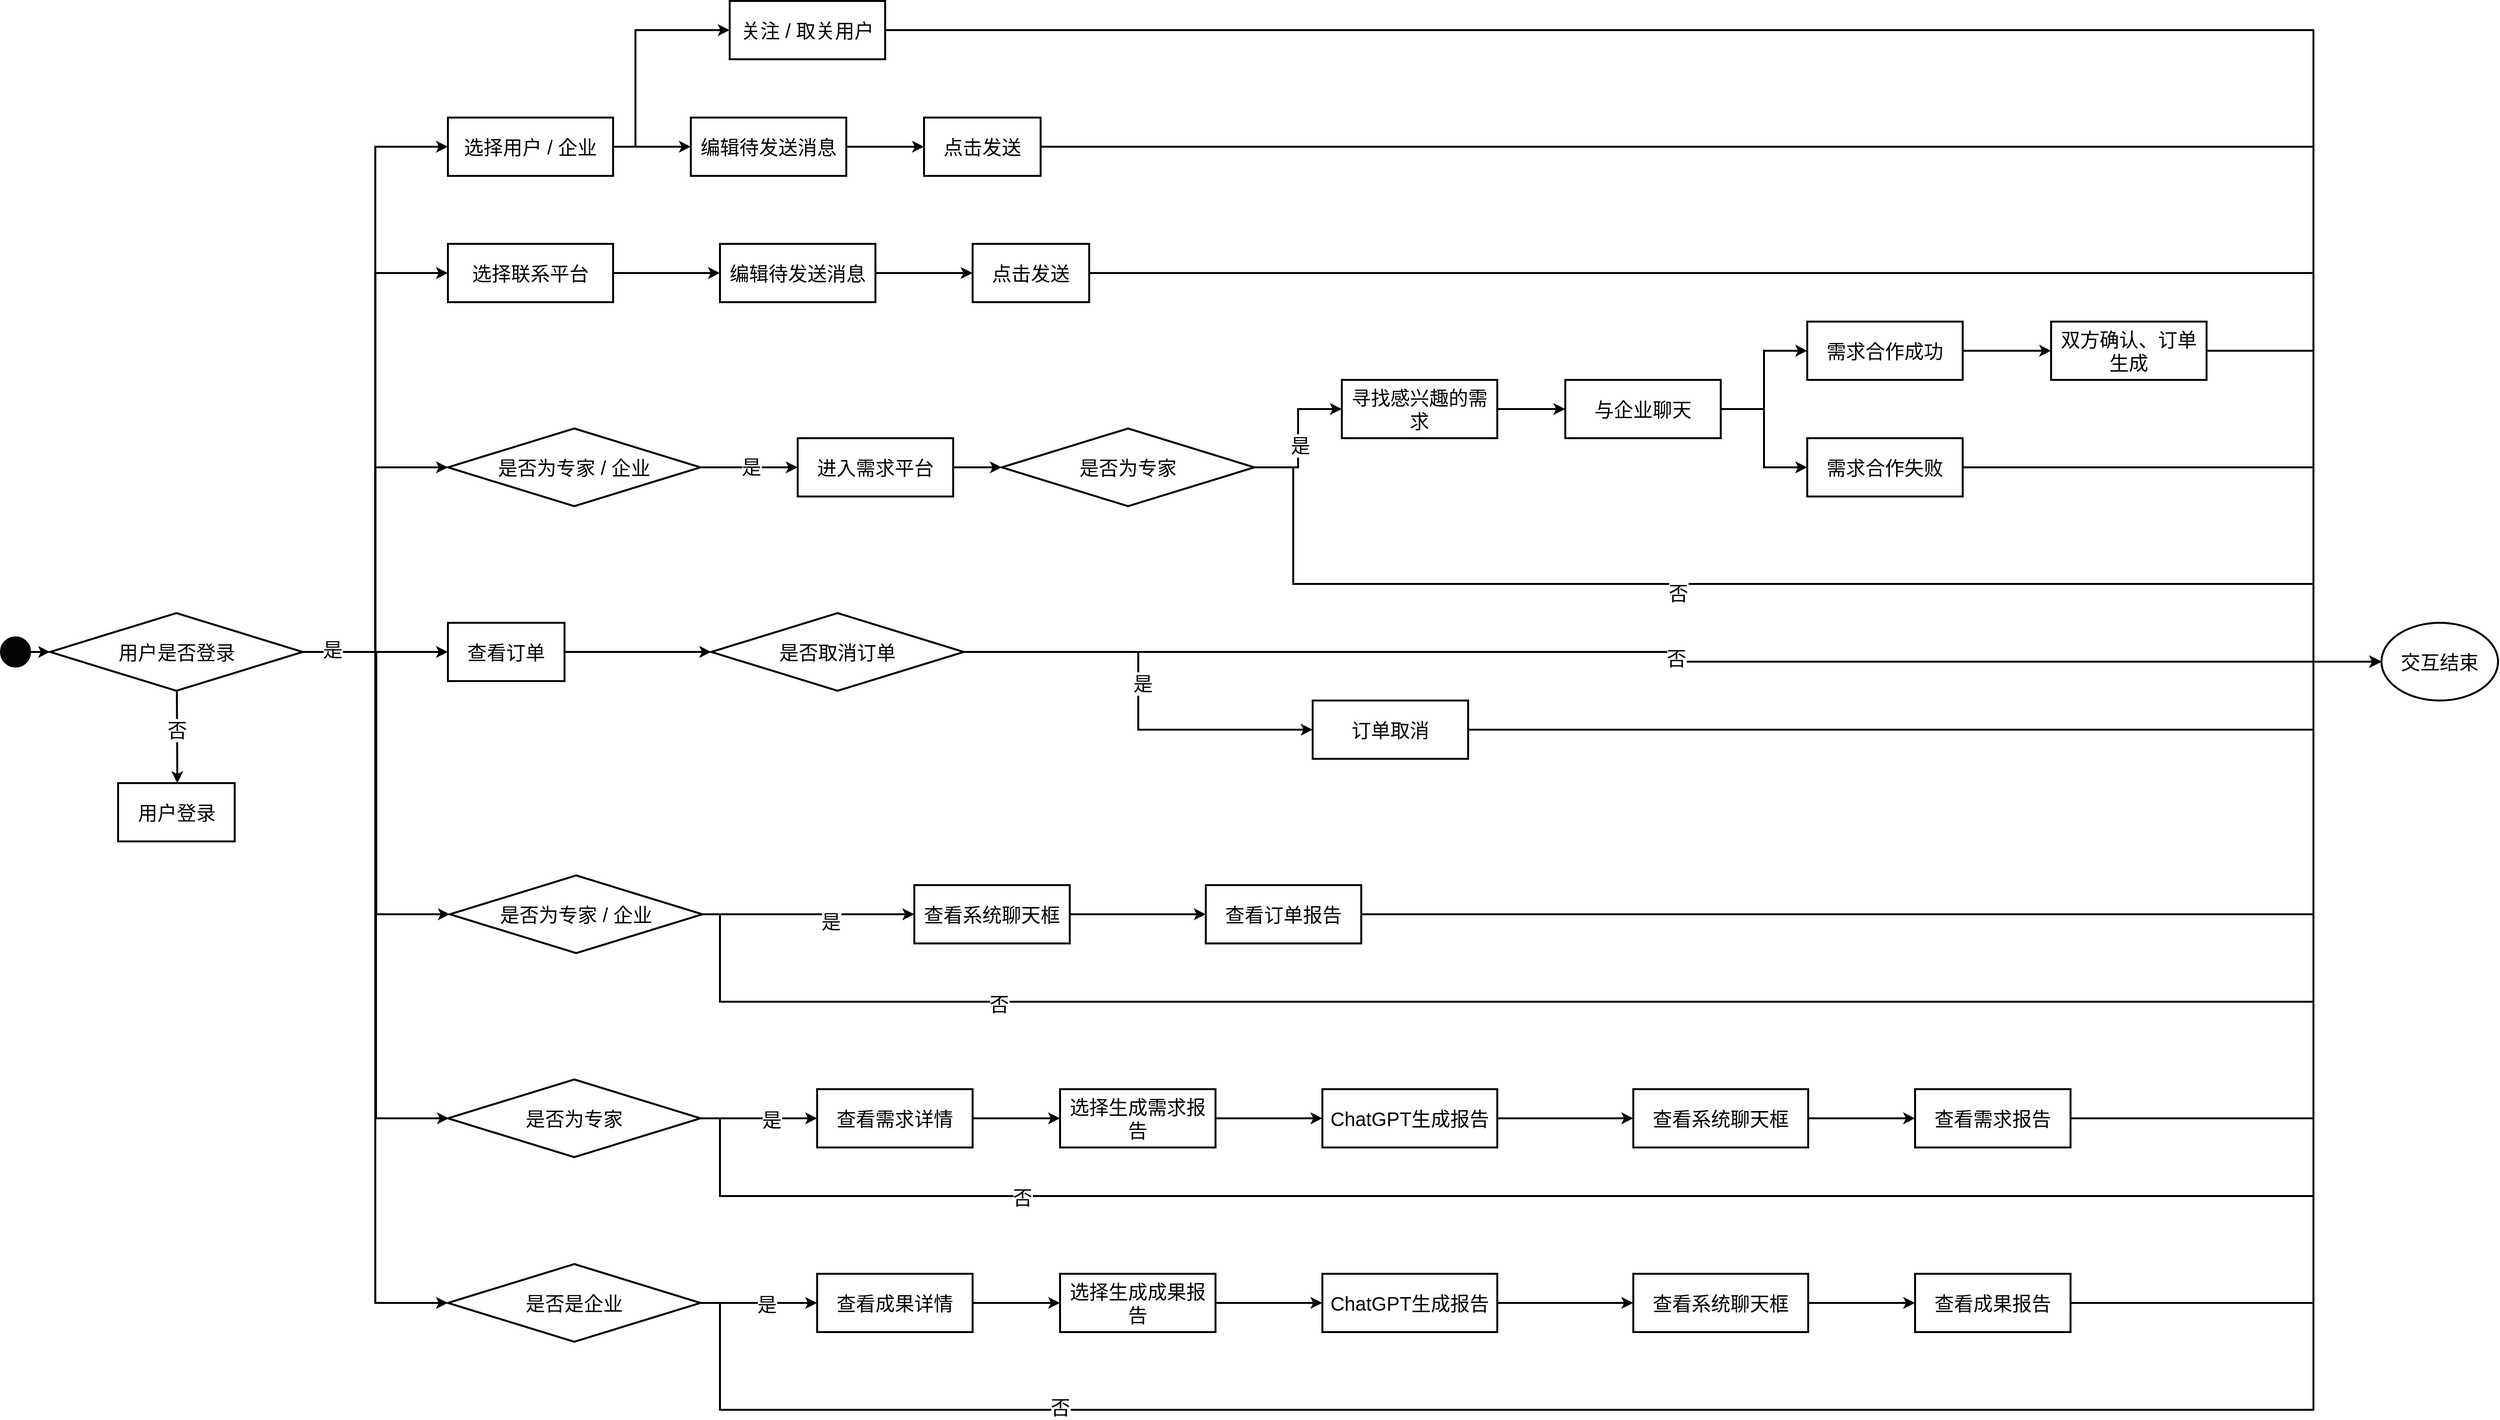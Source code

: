 <mxfile version="24.1.0" type="github">
  <diagram id="6a731a19-8d31-9384-78a2-239565b7b9f0" name="Page-1">
    <mxGraphModel dx="946" dy="673" grid="1" gridSize="10" guides="1" tooltips="1" connect="1" arrows="1" fold="1" page="1" pageScale="1" pageWidth="1169" pageHeight="827" background="none" math="0" shadow="0">
      <root>
        <mxCell id="0" />
        <mxCell id="1" parent="0" />
        <mxCell id="CbXRHF5RCjZEcm-ztMFM-64" value="" style="group;strokeWidth=2;spacing=2;fontSize=20;fontColor=default;labelBackgroundColor=none;horizontal=1;" parent="1" vertex="1" connectable="0">
          <mxGeometry x="480" y="170" width="170" height="60" as="geometry" />
        </mxCell>
        <mxCell id="CbXRHF5RCjZEcm-ztMFM-65" style="edgeStyle=orthogonalEdgeStyle;rounded=0;orthogonalLoop=1;jettySize=auto;html=1;exitX=0;exitY=0.5;exitDx=0;exitDy=0;strokeWidth=2;spacing=2;fontSize=20;fontColor=default;labelBackgroundColor=none;horizontal=1;" parent="CbXRHF5RCjZEcm-ztMFM-64" source="CbXRHF5RCjZEcm-ztMFM-66" edge="1">
          <mxGeometry relative="1" as="geometry">
            <mxPoint x="0.447" y="29.895" as="targetPoint" />
          </mxGeometry>
        </mxCell>
        <mxCell id="CbXRHF5RCjZEcm-ztMFM-66" value="&lt;font style=&quot;font-size: 20px;&quot;&gt;选择用户 / 企业&lt;/font&gt;" style="rounded=0;whiteSpace=wrap;html=1;strokeWidth=2;spacing=2;fontSize=20;fontColor=default;labelBackgroundColor=none;horizontal=1;" parent="CbXRHF5RCjZEcm-ztMFM-64" vertex="1">
          <mxGeometry width="170" height="60" as="geometry" />
        </mxCell>
        <mxCell id="CbXRHF5RCjZEcm-ztMFM-73" value="" style="group;strokeWidth=2;spacing=2;fontSize=20;fontColor=default;labelBackgroundColor=none;horizontal=1;" parent="1" vertex="1" connectable="0">
          <mxGeometry x="480" y="1350" width="260" height="80" as="geometry" />
        </mxCell>
        <mxCell id="CbXRHF5RCjZEcm-ztMFM-74" value="&lt;font style=&quot;font-size: 20px;&quot;&gt;是否是企业&lt;/font&gt;" style="rhombus;whiteSpace=wrap;html=1;strokeWidth=2;spacing=2;fontSize=20;fontColor=default;labelBackgroundColor=none;horizontal=1;" parent="CbXRHF5RCjZEcm-ztMFM-73" vertex="1">
          <mxGeometry width="260" height="80" as="geometry" />
        </mxCell>
        <mxCell id="CbXRHF5RCjZEcm-ztMFM-75" value="" style="group;strokeWidth=2;spacing=2;fontSize=20;fontColor=default;labelBackgroundColor=none;horizontal=1;" parent="1" vertex="1" connectable="0">
          <mxGeometry x="730" y="170" width="160" height="60" as="geometry" />
        </mxCell>
        <mxCell id="CbXRHF5RCjZEcm-ztMFM-76" value="&lt;font style=&quot;font-size: 20px;&quot;&gt;编辑待发送消息&lt;/font&gt;" style="rounded=0;whiteSpace=wrap;html=1;strokeWidth=2;spacing=2;fontSize=20;fontColor=default;labelBackgroundColor=none;horizontal=1;" parent="CbXRHF5RCjZEcm-ztMFM-75" vertex="1">
          <mxGeometry width="160" height="60" as="geometry" />
        </mxCell>
        <mxCell id="CbXRHF5RCjZEcm-ztMFM-163" style="edgeStyle=orthogonalEdgeStyle;rounded=0;orthogonalLoop=1;jettySize=auto;html=1;exitX=1;exitY=0.5;exitDx=0;exitDy=0;entryX=0;entryY=0.5;entryDx=0;entryDy=0;strokeWidth=2;fontSize=20;" parent="1" source="CbXRHF5RCjZEcm-ztMFM-83" target="CbXRHF5RCjZEcm-ztMFM-152" edge="1">
          <mxGeometry relative="1" as="geometry">
            <Array as="points">
              <mxPoint x="2400" y="80" />
              <mxPoint x="2400" y="730" />
            </Array>
          </mxGeometry>
        </mxCell>
        <mxCell id="CbXRHF5RCjZEcm-ztMFM-83" value="&lt;font style=&quot;font-size: 20px;&quot;&gt;关注 / 取关用户&lt;/font&gt;" style="rounded=0;whiteSpace=wrap;html=1;strokeWidth=2;spacing=2;fontSize=20;fontColor=default;labelBackgroundColor=none;horizontal=1;" parent="1" vertex="1">
          <mxGeometry x="770" y="50" width="160" height="60" as="geometry" />
        </mxCell>
        <mxCell id="CbXRHF5RCjZEcm-ztMFM-165" style="edgeStyle=orthogonalEdgeStyle;rounded=0;orthogonalLoop=1;jettySize=auto;html=1;exitX=1;exitY=0.5;exitDx=0;exitDy=0;entryX=0;entryY=0.5;entryDx=0;entryDy=0;strokeWidth=2;fontSize=20;" parent="1" edge="1">
          <mxGeometry relative="1" as="geometry">
            <mxPoint x="1090" y="200" as="sourcePoint" />
            <mxPoint x="2470.0" y="730" as="targetPoint" />
            <Array as="points">
              <mxPoint x="2400" y="200" />
              <mxPoint x="2400" y="730" />
            </Array>
          </mxGeometry>
        </mxCell>
        <mxCell id="CbXRHF5RCjZEcm-ztMFM-85" value="&lt;font style=&quot;font-size: 20px;&quot;&gt;点击发送&lt;/font&gt;" style="rounded=0;whiteSpace=wrap;html=1;strokeWidth=2;spacing=2;fontSize=20;fontColor=default;labelBackgroundColor=none;horizontal=1;" parent="1" vertex="1">
          <mxGeometry x="970" y="170" width="120" height="60" as="geometry" />
        </mxCell>
        <mxCell id="CbXRHF5RCjZEcm-ztMFM-90" style="edgeStyle=orthogonalEdgeStyle;rounded=0;orthogonalLoop=1;jettySize=auto;html=1;exitX=1;exitY=0.5;exitDx=0;exitDy=0;strokeWidth=2;spacing=2;fontSize=20;fontColor=default;labelBackgroundColor=none;horizontal=1;" parent="1" source="CbXRHF5RCjZEcm-ztMFM-66" target="CbXRHF5RCjZEcm-ztMFM-76" edge="1">
          <mxGeometry relative="1" as="geometry" />
        </mxCell>
        <mxCell id="CbXRHF5RCjZEcm-ztMFM-91" style="edgeStyle=orthogonalEdgeStyle;rounded=0;orthogonalLoop=1;jettySize=auto;html=1;exitX=1;exitY=0.5;exitDx=0;exitDy=0;strokeWidth=2;spacing=2;fontSize=20;fontColor=default;labelBackgroundColor=none;horizontal=1;" parent="1" source="CbXRHF5RCjZEcm-ztMFM-66" target="CbXRHF5RCjZEcm-ztMFM-83" edge="1">
          <mxGeometry relative="1" as="geometry">
            <mxPoint x="732" y="80" as="targetPoint" />
            <Array as="points">
              <mxPoint x="673" y="200" />
              <mxPoint x="673" y="80" />
            </Array>
          </mxGeometry>
        </mxCell>
        <mxCell id="CbXRHF5RCjZEcm-ztMFM-93" style="edgeStyle=orthogonalEdgeStyle;rounded=0;orthogonalLoop=1;jettySize=auto;html=1;exitX=1;exitY=0.5;exitDx=0;exitDy=0;entryX=0;entryY=0.5;entryDx=0;entryDy=0;strokeWidth=2;spacing=2;fontSize=20;fontColor=default;labelBackgroundColor=none;horizontal=1;" parent="1" source="CbXRHF5RCjZEcm-ztMFM-76" target="CbXRHF5RCjZEcm-ztMFM-85" edge="1">
          <mxGeometry relative="1" as="geometry" />
        </mxCell>
        <mxCell id="CbXRHF5RCjZEcm-ztMFM-95" value="" style="group;strokeWidth=2;spacing=2;fontSize=20;fontColor=default;labelBackgroundColor=none;horizontal=1;" parent="1" vertex="1" connectable="0">
          <mxGeometry x="480" y="490" width="260" height="80" as="geometry" />
        </mxCell>
        <mxCell id="CbXRHF5RCjZEcm-ztMFM-96" value="&lt;font style=&quot;font-size: 20px;&quot;&gt;是否为专家 / 企业&lt;/font&gt;" style="rhombus;whiteSpace=wrap;html=1;strokeWidth=2;spacing=2;fontSize=20;fontColor=default;labelBackgroundColor=none;horizontal=1;" parent="CbXRHF5RCjZEcm-ztMFM-95" vertex="1">
          <mxGeometry width="260" height="80" as="geometry" />
        </mxCell>
        <mxCell id="CbXRHF5RCjZEcm-ztMFM-98" value="" style="group;strokeWidth=2;spacing=2;fontSize=20;fontColor=default;labelBackgroundColor=none;horizontal=1;" parent="1" vertex="1" connectable="0">
          <mxGeometry x="840" y="500" width="160" height="60" as="geometry" />
        </mxCell>
        <mxCell id="CbXRHF5RCjZEcm-ztMFM-99" value="&lt;font style=&quot;font-size: 20px;&quot;&gt;进入需求平台&lt;/font&gt;" style="rounded=0;whiteSpace=wrap;html=1;strokeWidth=2;spacing=2;fontSize=20;fontColor=default;labelBackgroundColor=none;horizontal=1;" parent="CbXRHF5RCjZEcm-ztMFM-98" vertex="1">
          <mxGeometry width="160" height="60" as="geometry" />
        </mxCell>
        <mxCell id="CbXRHF5RCjZEcm-ztMFM-100" value="" style="group;strokeWidth=2;spacing=2;fontSize=20;fontColor=default;labelBackgroundColor=none;horizontal=1;" parent="1" vertex="1" connectable="0">
          <mxGeometry x="480" y="300" width="170" height="60" as="geometry" />
        </mxCell>
        <mxCell id="CbXRHF5RCjZEcm-ztMFM-101" style="edgeStyle=orthogonalEdgeStyle;rounded=0;orthogonalLoop=1;jettySize=auto;html=1;exitX=0;exitY=0.5;exitDx=0;exitDy=0;strokeWidth=2;spacing=2;fontSize=20;fontColor=default;labelBackgroundColor=none;horizontal=1;" parent="CbXRHF5RCjZEcm-ztMFM-100" source="CbXRHF5RCjZEcm-ztMFM-102" edge="1">
          <mxGeometry relative="1" as="geometry">
            <mxPoint x="0.447" y="29.895" as="targetPoint" />
          </mxGeometry>
        </mxCell>
        <mxCell id="CbXRHF5RCjZEcm-ztMFM-102" value="&lt;font style=&quot;font-size: 20px;&quot;&gt;选择联系平台&lt;/font&gt;" style="rounded=0;whiteSpace=wrap;html=1;strokeWidth=2;spacing=2;fontSize=20;fontColor=default;labelBackgroundColor=none;horizontal=1;" parent="CbXRHF5RCjZEcm-ztMFM-100" vertex="1">
          <mxGeometry width="170" height="60" as="geometry" />
        </mxCell>
        <mxCell id="CbXRHF5RCjZEcm-ztMFM-166" style="edgeStyle=orthogonalEdgeStyle;rounded=0;orthogonalLoop=1;jettySize=auto;html=1;exitX=1;exitY=0.5;exitDx=0;exitDy=0;entryX=0;entryY=0.5;entryDx=0;entryDy=0;strokeWidth=2;fontSize=20;" parent="1" source="CbXRHF5RCjZEcm-ztMFM-105" target="CbXRHF5RCjZEcm-ztMFM-152" edge="1">
          <mxGeometry relative="1" as="geometry">
            <Array as="points">
              <mxPoint x="2400" y="330" />
              <mxPoint x="2400" y="730" />
            </Array>
          </mxGeometry>
        </mxCell>
        <mxCell id="CbXRHF5RCjZEcm-ztMFM-105" value="&lt;font style=&quot;font-size: 20px;&quot;&gt;点击发送&lt;/font&gt;" style="rounded=0;whiteSpace=wrap;html=1;strokeWidth=2;spacing=2;fontSize=20;fontColor=default;labelBackgroundColor=none;horizontal=1;" parent="1" vertex="1">
          <mxGeometry x="1020" y="300" width="120" height="60" as="geometry" />
        </mxCell>
        <mxCell id="CbXRHF5RCjZEcm-ztMFM-106" value="" style="group;strokeWidth=2;spacing=2;fontSize=20;fontColor=default;labelBackgroundColor=none;horizontal=1;" parent="1" vertex="1" connectable="0">
          <mxGeometry x="1050" y="490" width="260" height="80" as="geometry" />
        </mxCell>
        <mxCell id="CbXRHF5RCjZEcm-ztMFM-107" value="&lt;font style=&quot;font-size: 20px;&quot;&gt;是否为专家&lt;/font&gt;" style="rhombus;whiteSpace=wrap;html=1;strokeWidth=2;spacing=2;fontSize=20;fontColor=default;labelBackgroundColor=none;horizontal=1;" parent="CbXRHF5RCjZEcm-ztMFM-106" vertex="1">
          <mxGeometry width="260" height="80" as="geometry" />
        </mxCell>
        <mxCell id="CbXRHF5RCjZEcm-ztMFM-108" value="" style="group;strokeWidth=2;spacing=2;fontSize=20;fontColor=default;labelBackgroundColor=none;horizontal=1;" parent="1" vertex="1" connectable="0">
          <mxGeometry x="1400" y="440" width="160" height="60" as="geometry" />
        </mxCell>
        <mxCell id="CbXRHF5RCjZEcm-ztMFM-109" value="&lt;font style=&quot;font-size: 20px;&quot;&gt;寻找感兴趣的需求&lt;/font&gt;" style="rounded=0;whiteSpace=wrap;html=1;strokeWidth=2;spacing=2;fontSize=20;fontColor=default;labelBackgroundColor=none;horizontal=1;" parent="CbXRHF5RCjZEcm-ztMFM-108" vertex="1">
          <mxGeometry width="160" height="60" as="geometry" />
        </mxCell>
        <mxCell id="CbXRHF5RCjZEcm-ztMFM-110" value="" style="group;strokeWidth=2;spacing=2;fontSize=20;fontColor=default;labelBackgroundColor=none;horizontal=1;" parent="1" vertex="1" connectable="0">
          <mxGeometry x="1630" y="440" width="160" height="60" as="geometry" />
        </mxCell>
        <mxCell id="CbXRHF5RCjZEcm-ztMFM-111" value="&lt;font style=&quot;font-size: 20px;&quot;&gt;与企业聊天&lt;/font&gt;" style="rounded=0;whiteSpace=wrap;html=1;strokeWidth=2;spacing=2;fontSize=20;fontColor=default;labelBackgroundColor=none;horizontal=1;" parent="CbXRHF5RCjZEcm-ztMFM-110" vertex="1">
          <mxGeometry width="160" height="60" as="geometry" />
        </mxCell>
        <mxCell id="CbXRHF5RCjZEcm-ztMFM-112" value="" style="group;strokeWidth=2;spacing=2;fontSize=20;fontColor=default;labelBackgroundColor=none;horizontal=1;" parent="1" vertex="1" connectable="0">
          <mxGeometry x="1879" y="380" width="160" height="60" as="geometry" />
        </mxCell>
        <mxCell id="CbXRHF5RCjZEcm-ztMFM-113" value="&lt;font style=&quot;font-size: 20px;&quot;&gt;需求合作成功&lt;/font&gt;" style="rounded=0;whiteSpace=wrap;html=1;strokeWidth=2;spacing=2;fontSize=20;fontColor=default;labelBackgroundColor=none;horizontal=1;" parent="CbXRHF5RCjZEcm-ztMFM-112" vertex="1">
          <mxGeometry width="160" height="60" as="geometry" />
        </mxCell>
        <mxCell id="CbXRHF5RCjZEcm-ztMFM-114" value="" style="group;strokeWidth=2;spacing=2;fontSize=20;fontColor=default;labelBackgroundColor=none;horizontal=1;" parent="1" vertex="1" connectable="0">
          <mxGeometry x="1879" y="500" width="160" height="60" as="geometry" />
        </mxCell>
        <mxCell id="CbXRHF5RCjZEcm-ztMFM-115" value="&lt;font style=&quot;font-size: 20px;&quot;&gt;需求合作失败&lt;/font&gt;" style="rounded=0;whiteSpace=wrap;html=1;strokeWidth=2;spacing=2;fontSize=20;fontColor=default;labelBackgroundColor=none;horizontal=1;" parent="CbXRHF5RCjZEcm-ztMFM-114" vertex="1">
          <mxGeometry width="160" height="60" as="geometry" />
        </mxCell>
        <mxCell id="CbXRHF5RCjZEcm-ztMFM-116" value="" style="group;strokeWidth=2;spacing=2;fontSize=20;fontColor=default;labelBackgroundColor=none;horizontal=1;" parent="1" vertex="1" connectable="0">
          <mxGeometry x="2130" y="380" width="160" height="60" as="geometry" />
        </mxCell>
        <mxCell id="CbXRHF5RCjZEcm-ztMFM-117" value="&lt;font style=&quot;font-size: 20px;&quot;&gt;双方确认、订单生成&lt;/font&gt;" style="rounded=0;whiteSpace=wrap;html=1;strokeWidth=2;spacing=2;fontSize=20;fontColor=default;labelBackgroundColor=none;horizontal=1;" parent="CbXRHF5RCjZEcm-ztMFM-116" vertex="1">
          <mxGeometry width="160" height="60" as="geometry" />
        </mxCell>
        <mxCell id="CbXRHF5RCjZEcm-ztMFM-118" value="" style="group;strokeWidth=2;spacing=2;fontSize=20;fontColor=default;labelBackgroundColor=none;horizontal=1;" parent="1" vertex="1" connectable="0">
          <mxGeometry x="480" y="690" width="120" height="60" as="geometry" />
        </mxCell>
        <mxCell id="CbXRHF5RCjZEcm-ztMFM-120" value="&lt;font style=&quot;font-size: 20px;&quot;&gt;查看订单&lt;/font&gt;" style="rounded=0;whiteSpace=wrap;html=1;strokeWidth=2;spacing=2;fontSize=20;fontColor=default;labelBackgroundColor=none;horizontal=1;" parent="CbXRHF5RCjZEcm-ztMFM-118" vertex="1">
          <mxGeometry width="120" height="60" as="geometry" />
        </mxCell>
        <mxCell id="CbXRHF5RCjZEcm-ztMFM-121" value="" style="group;strokeWidth=2;spacing=2;fontSize=20;fontColor=default;labelBackgroundColor=none;horizontal=1;" parent="1" vertex="1" connectable="0">
          <mxGeometry x="751" y="680" width="260" height="80" as="geometry" />
        </mxCell>
        <mxCell id="CbXRHF5RCjZEcm-ztMFM-122" value="&lt;font style=&quot;font-size: 20px;&quot;&gt;是否取消订单&lt;/font&gt;" style="rhombus;whiteSpace=wrap;html=1;strokeWidth=2;spacing=2;fontSize=20;fontColor=default;labelBackgroundColor=none;horizontal=1;" parent="CbXRHF5RCjZEcm-ztMFM-121" vertex="1">
          <mxGeometry width="260" height="80" as="geometry" />
        </mxCell>
        <mxCell id="CbXRHF5RCjZEcm-ztMFM-193" style="edgeStyle=orthogonalEdgeStyle;rounded=0;orthogonalLoop=1;jettySize=auto;html=1;exitX=1;exitY=0.5;exitDx=0;exitDy=0;entryX=0;entryY=0.5;entryDx=0;entryDy=0;strokeWidth=2;fontSize=20;" parent="1" source="CbXRHF5RCjZEcm-ztMFM-124" target="CbXRHF5RCjZEcm-ztMFM-152" edge="1">
          <mxGeometry relative="1" as="geometry">
            <Array as="points">
              <mxPoint x="2400" y="800" />
              <mxPoint x="2400" y="730" />
            </Array>
          </mxGeometry>
        </mxCell>
        <mxCell id="CbXRHF5RCjZEcm-ztMFM-124" value="&lt;font style=&quot;font-size: 20px;&quot;&gt;订单取消&lt;/font&gt;" style="rounded=0;whiteSpace=wrap;html=1;strokeWidth=2;spacing=2;fontSize=20;fontColor=default;labelBackgroundColor=none;horizontal=1;" parent="1" vertex="1">
          <mxGeometry x="1370" y="770" width="160" height="60" as="geometry" />
        </mxCell>
        <mxCell id="CbXRHF5RCjZEcm-ztMFM-125" value="" style="group;strokeWidth=2;spacing=2;fontSize=20;fontColor=default;labelBackgroundColor=none;horizontal=1;" parent="1" vertex="1" connectable="0">
          <mxGeometry x="482" y="950" width="260" height="80" as="geometry" />
        </mxCell>
        <mxCell id="CbXRHF5RCjZEcm-ztMFM-126" value="&lt;font style=&quot;font-size: 20px;&quot;&gt;是否为专家 / 企业&lt;/font&gt;" style="rhombus;whiteSpace=wrap;html=1;strokeWidth=2;spacing=2;fontSize=20;fontColor=default;labelBackgroundColor=none;horizontal=1;" parent="CbXRHF5RCjZEcm-ztMFM-125" vertex="1">
          <mxGeometry width="260" height="80" as="geometry" />
        </mxCell>
        <mxCell id="CbXRHF5RCjZEcm-ztMFM-127" value="" style="group;strokeWidth=2;spacing=2;fontSize=20;fontColor=default;labelBackgroundColor=none;horizontal=1;" parent="1" vertex="1" connectable="0">
          <mxGeometry x="480" y="1160" width="260" height="80" as="geometry" />
        </mxCell>
        <mxCell id="CbXRHF5RCjZEcm-ztMFM-128" value="&lt;font style=&quot;font-size: 20px;&quot;&gt;是否为专家&lt;/font&gt;" style="rhombus;whiteSpace=wrap;html=1;strokeWidth=2;spacing=2;fontSize=20;fontColor=default;labelBackgroundColor=none;horizontal=1;" parent="CbXRHF5RCjZEcm-ztMFM-127" vertex="1">
          <mxGeometry width="260" height="80" as="geometry" />
        </mxCell>
        <mxCell id="CbXRHF5RCjZEcm-ztMFM-129" value="" style="group;strokeWidth=2;spacing=2;fontSize=20;fontColor=default;labelBackgroundColor=none;horizontal=1;" parent="1" vertex="1" connectable="0">
          <mxGeometry x="960" y="960" width="160" height="60" as="geometry" />
        </mxCell>
        <mxCell id="CbXRHF5RCjZEcm-ztMFM-130" value="&lt;font style=&quot;font-size: 20px;&quot;&gt;查看系统聊天框&lt;/font&gt;" style="rounded=0;whiteSpace=wrap;html=1;strokeWidth=2;spacing=2;fontSize=20;fontColor=default;labelBackgroundColor=none;horizontal=1;" parent="CbXRHF5RCjZEcm-ztMFM-129" vertex="1">
          <mxGeometry width="160" height="60" as="geometry" />
        </mxCell>
        <mxCell id="CbXRHF5RCjZEcm-ztMFM-131" value="" style="group;strokeWidth=2;spacing=2;fontSize=20;fontColor=default;labelBackgroundColor=none;horizontal=1;" parent="1" vertex="1" connectable="0">
          <mxGeometry x="1260" y="960" width="160" height="60" as="geometry" />
        </mxCell>
        <mxCell id="CbXRHF5RCjZEcm-ztMFM-132" value="&lt;font style=&quot;font-size: 20px;&quot;&gt;查看订单报告&lt;/font&gt;" style="rounded=0;whiteSpace=wrap;html=1;strokeWidth=2;spacing=2;fontSize=20;fontColor=default;labelBackgroundColor=none;horizontal=1;" parent="CbXRHF5RCjZEcm-ztMFM-131" vertex="1">
          <mxGeometry width="160" height="60" as="geometry" />
        </mxCell>
        <mxCell id="CbXRHF5RCjZEcm-ztMFM-133" value="" style="group;strokeWidth=2;spacing=2;fontSize=20;fontColor=default;labelBackgroundColor=none;horizontal=1;" parent="1" vertex="1" connectable="0">
          <mxGeometry x="860" y="1170" width="190" height="91" as="geometry" />
        </mxCell>
        <mxCell id="CbXRHF5RCjZEcm-ztMFM-134" value="&lt;font style=&quot;font-size: 20px;&quot;&gt;查看需求详情&lt;/font&gt;" style="rounded=0;whiteSpace=wrap;html=1;strokeWidth=2;spacing=2;fontSize=20;fontColor=default;labelBackgroundColor=none;horizontal=1;" parent="CbXRHF5RCjZEcm-ztMFM-133" vertex="1">
          <mxGeometry width="160" height="60" as="geometry" />
        </mxCell>
        <mxCell id="CbXRHF5RCjZEcm-ztMFM-204" style="edgeStyle=orthogonalEdgeStyle;rounded=0;orthogonalLoop=1;jettySize=auto;html=1;exitX=1;exitY=0.5;exitDx=0;exitDy=0;entryX=0;entryY=0.5;entryDx=0;entryDy=0;strokeWidth=2;fontSize=20;" parent="1" source="CbXRHF5RCjZEcm-ztMFM-135" target="CbXRHF5RCjZEcm-ztMFM-146" edge="1">
          <mxGeometry relative="1" as="geometry" />
        </mxCell>
        <mxCell id="CbXRHF5RCjZEcm-ztMFM-135" value="&lt;font style=&quot;font-size: 20px;&quot;&gt;选择生成需求报告&lt;/font&gt;" style="rounded=0;whiteSpace=wrap;html=1;strokeWidth=2;spacing=2;fontSize=20;fontColor=default;labelBackgroundColor=none;horizontal=1;" parent="1" vertex="1">
          <mxGeometry x="1110" y="1170" width="160" height="60" as="geometry" />
        </mxCell>
        <mxCell id="CbXRHF5RCjZEcm-ztMFM-205" style="edgeStyle=orthogonalEdgeStyle;rounded=0;orthogonalLoop=1;jettySize=auto;html=1;exitX=1;exitY=0.5;exitDx=0;exitDy=0;strokeWidth=2;fontSize=20;" parent="1" source="CbXRHF5RCjZEcm-ztMFM-137" target="CbXRHF5RCjZEcm-ztMFM-147" edge="1">
          <mxGeometry relative="1" as="geometry" />
        </mxCell>
        <mxCell id="CbXRHF5RCjZEcm-ztMFM-137" value="&lt;span style=&quot;font-size: 20px;&quot;&gt;ChatGPT生成报告&lt;/span&gt;" style="rounded=0;whiteSpace=wrap;html=1;strokeWidth=2;spacing=2;fontSize=20;fontColor=default;labelBackgroundColor=none;horizontal=1;" parent="1" vertex="1">
          <mxGeometry x="1380" y="1360" width="180" height="60" as="geometry" />
        </mxCell>
        <mxCell id="CbXRHF5RCjZEcm-ztMFM-208" style="edgeStyle=orthogonalEdgeStyle;rounded=0;orthogonalLoop=1;jettySize=auto;html=1;exitX=1;exitY=0.5;exitDx=0;exitDy=0;entryX=0;entryY=0.5;entryDx=0;entryDy=0;strokeWidth=2;fontSize=20;" parent="1" source="CbXRHF5RCjZEcm-ztMFM-138" target="CbXRHF5RCjZEcm-ztMFM-141" edge="1">
          <mxGeometry relative="1" as="geometry" />
        </mxCell>
        <mxCell id="CbXRHF5RCjZEcm-ztMFM-138" value="&lt;span style=&quot;font-size: 20px;&quot;&gt;查看系统聊天框&lt;/span&gt;" style="rounded=0;whiteSpace=wrap;html=1;strokeWidth=2;spacing=2;fontSize=20;fontColor=default;labelBackgroundColor=none;horizontal=1;" parent="1" vertex="1">
          <mxGeometry x="1700" y="1170" width="180" height="60" as="geometry" />
        </mxCell>
        <mxCell id="CbXRHF5RCjZEcm-ztMFM-140" value="" style="group;strokeWidth=2;spacing=2;fontSize=20;fontColor=default;labelBackgroundColor=none;horizontal=1;" parent="1" vertex="1" connectable="0">
          <mxGeometry x="1990" y="1170" width="190" height="91" as="geometry" />
        </mxCell>
        <mxCell id="CbXRHF5RCjZEcm-ztMFM-141" value="&lt;font style=&quot;font-size: 20px;&quot;&gt;查看需求报告&lt;/font&gt;" style="rounded=0;whiteSpace=wrap;html=1;strokeWidth=2;spacing=2;fontSize=20;fontColor=default;labelBackgroundColor=none;horizontal=1;" parent="CbXRHF5RCjZEcm-ztMFM-140" vertex="1">
          <mxGeometry width="160" height="60" as="geometry" />
        </mxCell>
        <mxCell id="CbXRHF5RCjZEcm-ztMFM-142" value="" style="group;strokeWidth=2;spacing=2;fontSize=20;fontColor=default;labelBackgroundColor=none;horizontal=1;" parent="1" vertex="1" connectable="0">
          <mxGeometry x="860" y="1360" width="190" height="91" as="geometry" />
        </mxCell>
        <mxCell id="CbXRHF5RCjZEcm-ztMFM-143" value="&lt;font style=&quot;font-size: 20px;&quot;&gt;查看成果详情&lt;/font&gt;" style="rounded=0;whiteSpace=wrap;html=1;strokeWidth=2;spacing=2;fontSize=20;fontColor=default;labelBackgroundColor=none;horizontal=1;" parent="CbXRHF5RCjZEcm-ztMFM-142" vertex="1">
          <mxGeometry width="160" height="60" as="geometry" />
        </mxCell>
        <mxCell id="CbXRHF5RCjZEcm-ztMFM-202" style="edgeStyle=orthogonalEdgeStyle;rounded=0;orthogonalLoop=1;jettySize=auto;html=1;exitX=1;exitY=0.5;exitDx=0;exitDy=0;entryX=0;entryY=0.5;entryDx=0;entryDy=0;strokeWidth=2;fontSize=20;" parent="1" source="CbXRHF5RCjZEcm-ztMFM-145" target="CbXRHF5RCjZEcm-ztMFM-137" edge="1">
          <mxGeometry relative="1" as="geometry" />
        </mxCell>
        <mxCell id="CbXRHF5RCjZEcm-ztMFM-145" value="&lt;font style=&quot;font-size: 20px;&quot;&gt;选择生成成果&lt;/font&gt;&lt;span style=&quot;font-size: 20px;&quot;&gt;报告&lt;/span&gt;" style="rounded=0;whiteSpace=wrap;html=1;strokeWidth=2;spacing=2;fontSize=20;fontColor=default;labelBackgroundColor=none;horizontal=1;" parent="1" vertex="1">
          <mxGeometry x="1110" y="1360" width="160" height="60" as="geometry" />
        </mxCell>
        <mxCell id="CbXRHF5RCjZEcm-ztMFM-207" style="edgeStyle=orthogonalEdgeStyle;rounded=0;orthogonalLoop=1;jettySize=auto;html=1;exitX=1;exitY=0.5;exitDx=0;exitDy=0;entryX=0;entryY=0.5;entryDx=0;entryDy=0;strokeWidth=2;fontSize=20;" parent="1" source="CbXRHF5RCjZEcm-ztMFM-146" target="CbXRHF5RCjZEcm-ztMFM-138" edge="1">
          <mxGeometry relative="1" as="geometry" />
        </mxCell>
        <mxCell id="CbXRHF5RCjZEcm-ztMFM-146" value="&lt;span style=&quot;font-size: 20px;&quot;&gt;ChatGPT生成报告&lt;/span&gt;" style="rounded=0;whiteSpace=wrap;html=1;strokeWidth=2;spacing=2;fontSize=20;fontColor=default;labelBackgroundColor=none;horizontal=1;" parent="1" vertex="1">
          <mxGeometry x="1380" y="1170" width="180" height="60" as="geometry" />
        </mxCell>
        <mxCell id="CbXRHF5RCjZEcm-ztMFM-206" style="edgeStyle=orthogonalEdgeStyle;rounded=0;orthogonalLoop=1;jettySize=auto;html=1;exitX=1;exitY=0.5;exitDx=0;exitDy=0;entryX=0;entryY=0.5;entryDx=0;entryDy=0;strokeWidth=2;fontSize=20;" parent="1" source="CbXRHF5RCjZEcm-ztMFM-147" target="CbXRHF5RCjZEcm-ztMFM-149" edge="1">
          <mxGeometry relative="1" as="geometry" />
        </mxCell>
        <mxCell id="CbXRHF5RCjZEcm-ztMFM-147" value="&lt;span style=&quot;font-size: 20px;&quot;&gt;查看系统聊天框&lt;/span&gt;" style="rounded=0;whiteSpace=wrap;html=1;strokeWidth=2;spacing=2;fontSize=20;fontColor=default;labelBackgroundColor=none;horizontal=1;" parent="1" vertex="1">
          <mxGeometry x="1700" y="1360" width="180" height="60" as="geometry" />
        </mxCell>
        <mxCell id="CbXRHF5RCjZEcm-ztMFM-148" value="" style="group;strokeWidth=2;spacing=2;fontSize=20;fontColor=default;labelBackgroundColor=none;horizontal=1;" parent="1" vertex="1" connectable="0">
          <mxGeometry x="1990" y="1360" width="190" height="91" as="geometry" />
        </mxCell>
        <mxCell id="CbXRHF5RCjZEcm-ztMFM-149" value="&lt;font style=&quot;font-size: 20px;&quot;&gt;查看成果报告&lt;/font&gt;" style="rounded=0;whiteSpace=wrap;html=1;strokeWidth=2;spacing=2;fontSize=20;fontColor=default;labelBackgroundColor=none;horizontal=1;" parent="CbXRHF5RCjZEcm-ztMFM-148" vertex="1">
          <mxGeometry width="160" height="60" as="geometry" />
        </mxCell>
        <mxCell id="CbXRHF5RCjZEcm-ztMFM-55" value="" style="ellipse;whiteSpace=wrap;html=1;aspect=fixed;fillColor=#050505;strokeWidth=2;spacing=2;fontSize=20;fontColor=default;labelBackgroundColor=none;horizontal=1;" parent="1" vertex="1">
          <mxGeometry x="20" y="705" width="30" height="30" as="geometry" />
        </mxCell>
        <mxCell id="CbXRHF5RCjZEcm-ztMFM-154" style="edgeStyle=orthogonalEdgeStyle;rounded=0;orthogonalLoop=1;jettySize=auto;html=1;exitX=1;exitY=0.5;exitDx=0;exitDy=0;entryX=0;entryY=0.5;entryDx=0;entryDy=0;spacing=2;fontColor=default;labelBackgroundColor=none;strokeWidth=2;horizontal=1;fontSize=20;" parent="1" source="CbXRHF5RCjZEcm-ztMFM-57" target="CbXRHF5RCjZEcm-ztMFM-120" edge="1">
          <mxGeometry relative="1" as="geometry" />
        </mxCell>
        <mxCell id="CbXRHF5RCjZEcm-ztMFM-155" style="edgeStyle=orthogonalEdgeStyle;rounded=0;orthogonalLoop=1;jettySize=auto;html=1;exitX=1;exitY=0.5;exitDx=0;exitDy=0;entryX=0;entryY=0.5;entryDx=0;entryDy=0;strokeWidth=2;horizontal=1;fontSize=20;" parent="1" source="CbXRHF5RCjZEcm-ztMFM-57" target="CbXRHF5RCjZEcm-ztMFM-96" edge="1">
          <mxGeometry relative="1" as="geometry" />
        </mxCell>
        <mxCell id="CbXRHF5RCjZEcm-ztMFM-156" style="edgeStyle=orthogonalEdgeStyle;rounded=0;orthogonalLoop=1;jettySize=auto;html=1;exitX=1;exitY=0.5;exitDx=0;exitDy=0;entryX=0;entryY=0.5;entryDx=0;entryDy=0;strokeWidth=2;horizontal=1;fontSize=20;" parent="1" source="CbXRHF5RCjZEcm-ztMFM-57" target="CbXRHF5RCjZEcm-ztMFM-102" edge="1">
          <mxGeometry relative="1" as="geometry" />
        </mxCell>
        <mxCell id="CbXRHF5RCjZEcm-ztMFM-157" style="edgeStyle=orthogonalEdgeStyle;rounded=0;orthogonalLoop=1;jettySize=auto;html=1;exitX=1;exitY=0.5;exitDx=0;exitDy=0;entryX=0;entryY=0.5;entryDx=0;entryDy=0;strokeWidth=2;horizontal=1;fontSize=20;" parent="1" source="CbXRHF5RCjZEcm-ztMFM-57" target="CbXRHF5RCjZEcm-ztMFM-66" edge="1">
          <mxGeometry relative="1" as="geometry" />
        </mxCell>
        <mxCell id="CbXRHF5RCjZEcm-ztMFM-194" style="edgeStyle=orthogonalEdgeStyle;rounded=0;orthogonalLoop=1;jettySize=auto;html=1;exitX=1;exitY=0.5;exitDx=0;exitDy=0;entryX=0;entryY=0.5;entryDx=0;entryDy=0;strokeWidth=2;fontSize=20;" parent="1" source="CbXRHF5RCjZEcm-ztMFM-57" target="CbXRHF5RCjZEcm-ztMFM-126" edge="1">
          <mxGeometry relative="1" as="geometry" />
        </mxCell>
        <mxCell id="CbXRHF5RCjZEcm-ztMFM-195" style="edgeStyle=orthogonalEdgeStyle;rounded=0;orthogonalLoop=1;jettySize=auto;html=1;exitX=1;exitY=0.5;exitDx=0;exitDy=0;entryX=0;entryY=0.5;entryDx=0;entryDy=0;strokeWidth=2;fontSize=20;" parent="1" edge="1">
          <mxGeometry relative="1" as="geometry">
            <mxPoint x="331.53" y="720" as="sourcePoint" />
            <mxPoint x="481" y="1200" as="targetPoint" />
            <Array as="points">
              <mxPoint x="406" y="720" />
              <mxPoint x="406" y="1200" />
            </Array>
          </mxGeometry>
        </mxCell>
        <mxCell id="CbXRHF5RCjZEcm-ztMFM-196" style="edgeStyle=orthogonalEdgeStyle;rounded=0;orthogonalLoop=1;jettySize=auto;html=1;exitX=1;exitY=0.5;exitDx=0;exitDy=0;entryX=0;entryY=0.5;entryDx=0;entryDy=0;strokeWidth=2;fontSize=20;" parent="1" source="CbXRHF5RCjZEcm-ztMFM-57" target="CbXRHF5RCjZEcm-ztMFM-74" edge="1">
          <mxGeometry relative="1" as="geometry" />
        </mxCell>
        <mxCell id="CbXRHF5RCjZEcm-ztMFM-219" value="是" style="edgeLabel;html=1;align=center;verticalAlign=middle;resizable=0;points=[];fontSize=20;" parent="CbXRHF5RCjZEcm-ztMFM-196" vertex="1" connectable="0">
          <mxGeometry x="-0.925" y="3" relative="1" as="geometry">
            <mxPoint as="offset" />
          </mxGeometry>
        </mxCell>
        <mxCell id="CbXRHF5RCjZEcm-ztMFM-57" value="&lt;font style=&quot;font-size: 20px;&quot;&gt;用户是否登录&lt;/font&gt;" style="rhombus;whiteSpace=wrap;html=1;strokeWidth=2;spacing=2;fontSize=20;fontColor=default;labelBackgroundColor=none;horizontal=1;" parent="1" vertex="1">
          <mxGeometry x="70.53" y="680" width="260" height="80" as="geometry" />
        </mxCell>
        <mxCell id="CbXRHF5RCjZEcm-ztMFM-59" value="" style="group;strokeWidth=2;spacing=2;fontSize=20;fontColor=default;labelBackgroundColor=none;horizontal=1;" parent="1" vertex="1" connectable="0">
          <mxGeometry x="140.53" y="855" width="120" height="60" as="geometry" />
        </mxCell>
        <mxCell id="CbXRHF5RCjZEcm-ztMFM-60" value="&lt;font style=&quot;font-size: 20px;&quot;&gt;用户登录&lt;/font&gt;" style="rounded=0;whiteSpace=wrap;html=1;strokeWidth=2;spacing=2;fontSize=20;fontColor=default;labelBackgroundColor=none;horizontal=1;" parent="CbXRHF5RCjZEcm-ztMFM-59" vertex="1">
          <mxGeometry width="120" height="60" as="geometry" />
        </mxCell>
        <mxCell id="CbXRHF5RCjZEcm-ztMFM-61" value="" style="endArrow=classic;html=1;rounded=0;entryX=0.5;entryY=0;entryDx=0;entryDy=0;strokeWidth=2;spacing=2;fontSize=20;fontColor=default;labelBackgroundColor=none;horizontal=1;" parent="1" edge="1">
          <mxGeometry width="50" height="50" relative="1" as="geometry">
            <mxPoint x="201" y="760" as="sourcePoint" />
            <mxPoint x="201.53" y="855" as="targetPoint" />
          </mxGeometry>
        </mxCell>
        <mxCell id="CbXRHF5RCjZEcm-ztMFM-218" value="否" style="edgeLabel;html=1;align=center;verticalAlign=middle;resizable=0;points=[];fontSize=20;" parent="CbXRHF5RCjZEcm-ztMFM-61" vertex="1" connectable="0">
          <mxGeometry x="-0.162" relative="1" as="geometry">
            <mxPoint as="offset" />
          </mxGeometry>
        </mxCell>
        <mxCell id="CbXRHF5RCjZEcm-ztMFM-63" value="" style="endArrow=classic;html=1;rounded=0;exitX=1;exitY=0.5;exitDx=0;exitDy=0;entryX=0;entryY=0.5;entryDx=0;entryDy=0;strokeWidth=2;spacing=2;fontSize=20;fontColor=default;labelBackgroundColor=none;horizontal=1;" parent="1" source="CbXRHF5RCjZEcm-ztMFM-55" target="CbXRHF5RCjZEcm-ztMFM-57" edge="1">
          <mxGeometry width="50" height="50" relative="1" as="geometry">
            <mxPoint x="340.53" y="870" as="sourcePoint" />
            <mxPoint x="390.53" y="820" as="targetPoint" />
          </mxGeometry>
        </mxCell>
        <mxCell id="CbXRHF5RCjZEcm-ztMFM-152" value="&lt;font style=&quot;font-size: 20px;&quot;&gt;交互结束&lt;/font&gt;" style="ellipse;whiteSpace=wrap;html=1;strokeWidth=2;spacing=2;fontColor=default;labelBackgroundColor=none;horizontal=1;fontSize=20;" parent="1" vertex="1">
          <mxGeometry x="2470" y="690" width="120" height="80" as="geometry" />
        </mxCell>
        <mxCell id="CbXRHF5RCjZEcm-ztMFM-158" style="edgeStyle=orthogonalEdgeStyle;rounded=0;orthogonalLoop=1;jettySize=auto;html=1;exitX=1;exitY=0.5;exitDx=0;exitDy=0;entryX=0;entryY=0.5;entryDx=0;entryDy=0;strokeWidth=2;horizontal=1;fontSize=20;" parent="1" source="CbXRHF5RCjZEcm-ztMFM-102" target="CbXRHF5RCjZEcm-ztMFM-104" edge="1">
          <mxGeometry relative="1" as="geometry" />
        </mxCell>
        <mxCell id="CbXRHF5RCjZEcm-ztMFM-159" style="edgeStyle=orthogonalEdgeStyle;rounded=0;orthogonalLoop=1;jettySize=auto;html=1;exitX=1;exitY=0.5;exitDx=0;exitDy=0;strokeWidth=2;horizontal=1;fontSize=20;" parent="1" source="CbXRHF5RCjZEcm-ztMFM-104" target="CbXRHF5RCjZEcm-ztMFM-105" edge="1">
          <mxGeometry relative="1" as="geometry" />
        </mxCell>
        <mxCell id="CbXRHF5RCjZEcm-ztMFM-160" style="edgeStyle=orthogonalEdgeStyle;rounded=0;orthogonalLoop=1;jettySize=auto;html=1;exitX=1;exitY=0.5;exitDx=0;exitDy=0;entryX=0;entryY=0.5;entryDx=0;entryDy=0;strokeWidth=2;fontSize=20;" parent="1" source="CbXRHF5RCjZEcm-ztMFM-96" target="CbXRHF5RCjZEcm-ztMFM-99" edge="1">
          <mxGeometry relative="1" as="geometry" />
        </mxCell>
        <mxCell id="CbXRHF5RCjZEcm-ztMFM-161" value="&lt;font style=&quot;font-size: 20px;&quot;&gt;是&lt;/font&gt;" style="edgeLabel;html=1;align=center;verticalAlign=middle;resizable=0;points=[];fontSize=20;" parent="CbXRHF5RCjZEcm-ztMFM-160" vertex="1" connectable="0">
          <mxGeometry x="0.016" y="1" relative="1" as="geometry">
            <mxPoint x="1" as="offset" />
          </mxGeometry>
        </mxCell>
        <mxCell id="CbXRHF5RCjZEcm-ztMFM-162" style="edgeStyle=orthogonalEdgeStyle;rounded=0;orthogonalLoop=1;jettySize=auto;html=1;exitX=1;exitY=0.5;exitDx=0;exitDy=0;entryX=0;entryY=0.5;entryDx=0;entryDy=0;strokeWidth=2;fontSize=20;" parent="1" source="CbXRHF5RCjZEcm-ztMFM-99" target="CbXRHF5RCjZEcm-ztMFM-107" edge="1">
          <mxGeometry relative="1" as="geometry" />
        </mxCell>
        <mxCell id="CbXRHF5RCjZEcm-ztMFM-104" value="&lt;font style=&quot;font-size: 20px;&quot;&gt;编辑待发送消息&lt;/font&gt;" style="rounded=0;whiteSpace=wrap;html=1;strokeWidth=2;spacing=2;fontSize=20;fontColor=default;labelBackgroundColor=none;horizontal=1;" parent="1" vertex="1">
          <mxGeometry x="760" y="300" width="160" height="60" as="geometry" />
        </mxCell>
        <mxCell id="CbXRHF5RCjZEcm-ztMFM-167" style="edgeStyle=orthogonalEdgeStyle;rounded=0;orthogonalLoop=1;jettySize=auto;html=1;exitX=1;exitY=0.5;exitDx=0;exitDy=0;entryX=0;entryY=0.5;entryDx=0;entryDy=0;strokeWidth=2;fontSize=20;" parent="1" source="CbXRHF5RCjZEcm-ztMFM-107" target="CbXRHF5RCjZEcm-ztMFM-109" edge="1">
          <mxGeometry relative="1" as="geometry" />
        </mxCell>
        <mxCell id="CbXRHF5RCjZEcm-ztMFM-168" value="&lt;font style=&quot;font-size: 20px;&quot;&gt;是&lt;/font&gt;" style="edgeLabel;html=1;align=center;verticalAlign=middle;resizable=0;points=[];fontSize=20;" parent="CbXRHF5RCjZEcm-ztMFM-167" vertex="1" connectable="0">
          <mxGeometry x="-0.093" y="-2" relative="1" as="geometry">
            <mxPoint as="offset" />
          </mxGeometry>
        </mxCell>
        <mxCell id="CbXRHF5RCjZEcm-ztMFM-169" style="edgeStyle=orthogonalEdgeStyle;rounded=0;orthogonalLoop=1;jettySize=auto;html=1;exitX=1;exitY=0.5;exitDx=0;exitDy=0;strokeWidth=2;fontSize=20;" parent="1" source="CbXRHF5RCjZEcm-ztMFM-109" target="CbXRHF5RCjZEcm-ztMFM-111" edge="1">
          <mxGeometry relative="1" as="geometry" />
        </mxCell>
        <mxCell id="CbXRHF5RCjZEcm-ztMFM-170" style="edgeStyle=orthogonalEdgeStyle;rounded=0;orthogonalLoop=1;jettySize=auto;html=1;exitX=1;exitY=0.5;exitDx=0;exitDy=0;strokeWidth=2;fontSize=20;" parent="1" source="CbXRHF5RCjZEcm-ztMFM-111" target="CbXRHF5RCjZEcm-ztMFM-115" edge="1">
          <mxGeometry relative="1" as="geometry" />
        </mxCell>
        <mxCell id="CbXRHF5RCjZEcm-ztMFM-171" style="edgeStyle=orthogonalEdgeStyle;rounded=0;orthogonalLoop=1;jettySize=auto;html=1;exitX=1;exitY=0.5;exitDx=0;exitDy=0;strokeWidth=2;fontSize=20;" parent="1" source="CbXRHF5RCjZEcm-ztMFM-111" target="CbXRHF5RCjZEcm-ztMFM-113" edge="1">
          <mxGeometry relative="1" as="geometry" />
        </mxCell>
        <mxCell id="CbXRHF5RCjZEcm-ztMFM-173" style="edgeStyle=orthogonalEdgeStyle;rounded=0;orthogonalLoop=1;jettySize=auto;html=1;exitX=1;exitY=0.5;exitDx=0;exitDy=0;strokeWidth=2;fontSize=20;" parent="1" source="CbXRHF5RCjZEcm-ztMFM-113" target="CbXRHF5RCjZEcm-ztMFM-117" edge="1">
          <mxGeometry relative="1" as="geometry" />
        </mxCell>
        <mxCell id="CbXRHF5RCjZEcm-ztMFM-174" style="edgeStyle=orthogonalEdgeStyle;rounded=0;orthogonalLoop=1;jettySize=auto;html=1;exitX=1;exitY=0.5;exitDx=0;exitDy=0;entryX=0;entryY=0.5;entryDx=0;entryDy=0;strokeWidth=2;fontSize=20;" parent="1" source="CbXRHF5RCjZEcm-ztMFM-115" target="CbXRHF5RCjZEcm-ztMFM-152" edge="1">
          <mxGeometry relative="1" as="geometry">
            <Array as="points">
              <mxPoint x="2400" y="530" />
              <mxPoint x="2400" y="730" />
            </Array>
          </mxGeometry>
        </mxCell>
        <mxCell id="CbXRHF5RCjZEcm-ztMFM-176" style="edgeStyle=orthogonalEdgeStyle;rounded=0;orthogonalLoop=1;jettySize=auto;html=1;exitX=1;exitY=0.5;exitDx=0;exitDy=0;entryX=0;entryY=0.5;entryDx=0;entryDy=0;strokeWidth=2;fontSize=20;" parent="1" source="CbXRHF5RCjZEcm-ztMFM-117" target="CbXRHF5RCjZEcm-ztMFM-152" edge="1">
          <mxGeometry relative="1" as="geometry">
            <Array as="points">
              <mxPoint x="2400" y="410" />
              <mxPoint x="2400" y="730" />
            </Array>
          </mxGeometry>
        </mxCell>
        <mxCell id="CbXRHF5RCjZEcm-ztMFM-183" style="edgeStyle=orthogonalEdgeStyle;rounded=0;orthogonalLoop=1;jettySize=auto;html=1;exitX=1;exitY=0.5;exitDx=0;exitDy=0;entryX=0;entryY=0.5;entryDx=0;entryDy=0;strokeWidth=2;fontSize=20;" parent="1" source="CbXRHF5RCjZEcm-ztMFM-120" target="CbXRHF5RCjZEcm-ztMFM-122" edge="1">
          <mxGeometry relative="1" as="geometry" />
        </mxCell>
        <mxCell id="CbXRHF5RCjZEcm-ztMFM-184" style="edgeStyle=orthogonalEdgeStyle;rounded=0;orthogonalLoop=1;jettySize=auto;html=1;exitX=1;exitY=0.5;exitDx=0;exitDy=0;entryX=0;entryY=0.5;entryDx=0;entryDy=0;strokeWidth=2;fontSize=20;" parent="1" edge="1">
          <mxGeometry relative="1" as="geometry">
            <mxPoint x="1310" y="530" as="sourcePoint" />
            <mxPoint x="2470" y="730" as="targetPoint" />
            <Array as="points">
              <mxPoint x="1350" y="530" />
              <mxPoint x="1350" y="650" />
              <mxPoint x="2400" y="650" />
              <mxPoint x="2400" y="730" />
            </Array>
          </mxGeometry>
        </mxCell>
        <mxCell id="CbXRHF5RCjZEcm-ztMFM-185" value="&lt;font style=&quot;font-size: 20px;&quot;&gt;否&lt;/font&gt;" style="edgeLabel;html=1;align=center;verticalAlign=middle;resizable=0;points=[];fontSize=20;" parent="CbXRHF5RCjZEcm-ztMFM-184" vertex="1" connectable="0">
          <mxGeometry x="-0.184" y="-9" relative="1" as="geometry">
            <mxPoint x="1" as="offset" />
          </mxGeometry>
        </mxCell>
        <mxCell id="CbXRHF5RCjZEcm-ztMFM-187" style="edgeStyle=orthogonalEdgeStyle;rounded=0;orthogonalLoop=1;jettySize=auto;html=1;exitX=1;exitY=0.5;exitDx=0;exitDy=0;entryX=0;entryY=0.5;entryDx=0;entryDy=0;strokeWidth=2;fontSize=20;" parent="1" source="CbXRHF5RCjZEcm-ztMFM-122" target="CbXRHF5RCjZEcm-ztMFM-124" edge="1">
          <mxGeometry relative="1" as="geometry" />
        </mxCell>
        <mxCell id="CbXRHF5RCjZEcm-ztMFM-190" value="&lt;font style=&quot;font-size: 20px;&quot;&gt;是&lt;/font&gt;" style="edgeLabel;html=1;align=center;verticalAlign=middle;resizable=0;points=[];fontSize=20;" parent="CbXRHF5RCjZEcm-ztMFM-187" vertex="1" connectable="0">
          <mxGeometry x="-0.037" y="4" relative="1" as="geometry">
            <mxPoint as="offset" />
          </mxGeometry>
        </mxCell>
        <mxCell id="CbXRHF5RCjZEcm-ztMFM-188" style="edgeStyle=orthogonalEdgeStyle;rounded=0;orthogonalLoop=1;jettySize=auto;html=1;exitX=1;exitY=0.5;exitDx=0;exitDy=0;entryX=0;entryY=0.5;entryDx=0;entryDy=0;strokeWidth=2;fontSize=20;" parent="1" source="CbXRHF5RCjZEcm-ztMFM-122" target="CbXRHF5RCjZEcm-ztMFM-152" edge="1">
          <mxGeometry relative="1" as="geometry" />
        </mxCell>
        <mxCell id="CbXRHF5RCjZEcm-ztMFM-220" value="否" style="edgeLabel;html=1;align=center;verticalAlign=middle;resizable=0;points=[];fontSize=20;" parent="CbXRHF5RCjZEcm-ztMFM-188" vertex="1" connectable="0">
          <mxGeometry x="0.001" y="3" relative="1" as="geometry">
            <mxPoint as="offset" />
          </mxGeometry>
        </mxCell>
        <mxCell id="CbXRHF5RCjZEcm-ztMFM-197" style="edgeStyle=orthogonalEdgeStyle;rounded=0;orthogonalLoop=1;jettySize=auto;html=1;exitX=1;exitY=0.5;exitDx=0;exitDy=0;strokeWidth=2;fontSize=20;" parent="1" source="CbXRHF5RCjZEcm-ztMFM-126" target="CbXRHF5RCjZEcm-ztMFM-130" edge="1">
          <mxGeometry relative="1" as="geometry" />
        </mxCell>
        <mxCell id="CbXRHF5RCjZEcm-ztMFM-221" value="是" style="edgeLabel;html=1;align=center;verticalAlign=middle;resizable=0;points=[];fontSize=20;" parent="CbXRHF5RCjZEcm-ztMFM-197" vertex="1" connectable="0">
          <mxGeometry x="0.205" y="-7" relative="1" as="geometry">
            <mxPoint as="offset" />
          </mxGeometry>
        </mxCell>
        <mxCell id="CbXRHF5RCjZEcm-ztMFM-198" style="edgeStyle=orthogonalEdgeStyle;rounded=0;orthogonalLoop=1;jettySize=auto;html=1;exitX=1;exitY=0.5;exitDx=0;exitDy=0;entryX=0;entryY=0.5;entryDx=0;entryDy=0;strokeWidth=2;fontSize=20;" parent="1" source="CbXRHF5RCjZEcm-ztMFM-130" target="CbXRHF5RCjZEcm-ztMFM-132" edge="1">
          <mxGeometry relative="1" as="geometry" />
        </mxCell>
        <mxCell id="CbXRHF5RCjZEcm-ztMFM-199" style="edgeStyle=orthogonalEdgeStyle;rounded=0;orthogonalLoop=1;jettySize=auto;html=1;exitX=1;exitY=0.5;exitDx=0;exitDy=0;strokeWidth=2;fontSize=20;" parent="1" source="CbXRHF5RCjZEcm-ztMFM-128" target="CbXRHF5RCjZEcm-ztMFM-134" edge="1">
          <mxGeometry relative="1" as="geometry" />
        </mxCell>
        <mxCell id="CbXRHF5RCjZEcm-ztMFM-223" value="是" style="edgeLabel;html=1;align=center;verticalAlign=middle;resizable=0;points=[];fontSize=20;" parent="CbXRHF5RCjZEcm-ztMFM-199" vertex="1" connectable="0">
          <mxGeometry x="0.213" y="-1" relative="1" as="geometry">
            <mxPoint as="offset" />
          </mxGeometry>
        </mxCell>
        <mxCell id="CbXRHF5RCjZEcm-ztMFM-200" style="edgeStyle=orthogonalEdgeStyle;rounded=0;orthogonalLoop=1;jettySize=auto;html=1;exitX=1;exitY=0.5;exitDx=0;exitDy=0;strokeWidth=2;fontSize=20;" parent="1" source="CbXRHF5RCjZEcm-ztMFM-74" target="CbXRHF5RCjZEcm-ztMFM-143" edge="1">
          <mxGeometry relative="1" as="geometry" />
        </mxCell>
        <mxCell id="CbXRHF5RCjZEcm-ztMFM-225" value="是" style="edgeLabel;html=1;align=center;verticalAlign=middle;resizable=0;points=[];fontSize=20;" parent="CbXRHF5RCjZEcm-ztMFM-200" vertex="1" connectable="0">
          <mxGeometry x="0.135" y="-1" relative="1" as="geometry">
            <mxPoint as="offset" />
          </mxGeometry>
        </mxCell>
        <mxCell id="CbXRHF5RCjZEcm-ztMFM-201" style="edgeStyle=orthogonalEdgeStyle;rounded=0;orthogonalLoop=1;jettySize=auto;html=1;exitX=1;exitY=0.5;exitDx=0;exitDy=0;entryX=0;entryY=0.5;entryDx=0;entryDy=0;strokeWidth=2;fontSize=20;" parent="1" source="CbXRHF5RCjZEcm-ztMFM-143" target="CbXRHF5RCjZEcm-ztMFM-145" edge="1">
          <mxGeometry relative="1" as="geometry" />
        </mxCell>
        <mxCell id="CbXRHF5RCjZEcm-ztMFM-203" style="edgeStyle=orthogonalEdgeStyle;rounded=0;orthogonalLoop=1;jettySize=auto;html=1;exitX=1;exitY=0.5;exitDx=0;exitDy=0;entryX=0;entryY=0.5;entryDx=0;entryDy=0;strokeWidth=2;fontSize=20;" parent="1" source="CbXRHF5RCjZEcm-ztMFM-134" target="CbXRHF5RCjZEcm-ztMFM-135" edge="1">
          <mxGeometry relative="1" as="geometry" />
        </mxCell>
        <mxCell id="CbXRHF5RCjZEcm-ztMFM-209" style="edgeStyle=orthogonalEdgeStyle;rounded=0;orthogonalLoop=1;jettySize=auto;html=1;exitX=1;exitY=0.5;exitDx=0;exitDy=0;entryX=0;entryY=0.5;entryDx=0;entryDy=0;strokeWidth=2;fontSize=20;" parent="1" source="CbXRHF5RCjZEcm-ztMFM-141" target="CbXRHF5RCjZEcm-ztMFM-152" edge="1">
          <mxGeometry relative="1" as="geometry">
            <Array as="points">
              <mxPoint x="2400" y="1200" />
              <mxPoint x="2400" y="730" />
            </Array>
          </mxGeometry>
        </mxCell>
        <mxCell id="CbXRHF5RCjZEcm-ztMFM-210" style="edgeStyle=orthogonalEdgeStyle;rounded=0;orthogonalLoop=1;jettySize=auto;html=1;exitX=1;exitY=0.5;exitDx=0;exitDy=0;entryX=0;entryY=0.5;entryDx=0;entryDy=0;strokeWidth=2;fontSize=20;" parent="1" source="CbXRHF5RCjZEcm-ztMFM-149" target="CbXRHF5RCjZEcm-ztMFM-152" edge="1">
          <mxGeometry relative="1" as="geometry">
            <Array as="points">
              <mxPoint x="2400" y="1390" />
              <mxPoint x="2400" y="730" />
            </Array>
          </mxGeometry>
        </mxCell>
        <mxCell id="CbXRHF5RCjZEcm-ztMFM-211" style="edgeStyle=orthogonalEdgeStyle;rounded=0;orthogonalLoop=1;jettySize=auto;html=1;exitX=1;exitY=0.5;exitDx=0;exitDy=0;entryX=0;entryY=0.5;entryDx=0;entryDy=0;strokeWidth=2;fontSize=20;" parent="1" source="CbXRHF5RCjZEcm-ztMFM-132" target="CbXRHF5RCjZEcm-ztMFM-152" edge="1">
          <mxGeometry relative="1" as="geometry">
            <Array as="points">
              <mxPoint x="2400" y="990" />
              <mxPoint x="2400" y="730" />
            </Array>
          </mxGeometry>
        </mxCell>
        <mxCell id="CbXRHF5RCjZEcm-ztMFM-214" style="edgeStyle=orthogonalEdgeStyle;rounded=0;orthogonalLoop=1;jettySize=auto;html=1;exitX=1;exitY=0.5;exitDx=0;exitDy=0;entryX=0;entryY=0.5;entryDx=0;entryDy=0;strokeWidth=2;fontSize=20;" parent="1" source="CbXRHF5RCjZEcm-ztMFM-126" target="CbXRHF5RCjZEcm-ztMFM-152" edge="1">
          <mxGeometry relative="1" as="geometry">
            <Array as="points">
              <mxPoint x="760" y="990" />
              <mxPoint x="760" y="1080" />
              <mxPoint x="2400" y="1080" />
              <mxPoint x="2400" y="730" />
            </Array>
          </mxGeometry>
        </mxCell>
        <mxCell id="CbXRHF5RCjZEcm-ztMFM-222" value="否" style="edgeLabel;html=1;align=center;verticalAlign=middle;resizable=0;points=[];fontSize=20;" parent="CbXRHF5RCjZEcm-ztMFM-214" vertex="1" connectable="0">
          <mxGeometry x="-0.636" y="-2" relative="1" as="geometry">
            <mxPoint as="offset" />
          </mxGeometry>
        </mxCell>
        <mxCell id="CbXRHF5RCjZEcm-ztMFM-216" style="edgeStyle=orthogonalEdgeStyle;rounded=0;orthogonalLoop=1;jettySize=auto;html=1;exitX=1;exitY=0.5;exitDx=0;exitDy=0;entryX=0;entryY=0.5;entryDx=0;entryDy=0;strokeWidth=2;fontSize=20;" parent="1" source="CbXRHF5RCjZEcm-ztMFM-128" target="CbXRHF5RCjZEcm-ztMFM-152" edge="1">
          <mxGeometry relative="1" as="geometry">
            <Array as="points">
              <mxPoint x="760" y="1200" />
              <mxPoint x="760" y="1280" />
              <mxPoint x="2400" y="1280" />
              <mxPoint x="2400" y="730" />
            </Array>
          </mxGeometry>
        </mxCell>
        <mxCell id="CbXRHF5RCjZEcm-ztMFM-224" value="否" style="edgeLabel;html=1;align=center;verticalAlign=middle;resizable=0;points=[];fontSize=20;" parent="CbXRHF5RCjZEcm-ztMFM-216" vertex="1" connectable="0">
          <mxGeometry x="-0.652" y="-1" relative="1" as="geometry">
            <mxPoint as="offset" />
          </mxGeometry>
        </mxCell>
        <mxCell id="CbXRHF5RCjZEcm-ztMFM-217" style="edgeStyle=orthogonalEdgeStyle;rounded=0;orthogonalLoop=1;jettySize=auto;html=1;exitX=1;exitY=0.5;exitDx=0;exitDy=0;entryX=0;entryY=0.5;entryDx=0;entryDy=0;strokeWidth=2;fontSize=20;" parent="1" source="CbXRHF5RCjZEcm-ztMFM-74" target="CbXRHF5RCjZEcm-ztMFM-152" edge="1">
          <mxGeometry relative="1" as="geometry">
            <Array as="points">
              <mxPoint x="760" y="1390" />
              <mxPoint x="760" y="1500" />
              <mxPoint x="2400" y="1500" />
              <mxPoint x="2400" y="730" />
            </Array>
          </mxGeometry>
        </mxCell>
        <mxCell id="CbXRHF5RCjZEcm-ztMFM-226" value="否" style="edgeLabel;html=1;align=center;verticalAlign=middle;resizable=0;points=[];fontSize=20;" parent="CbXRHF5RCjZEcm-ztMFM-217" vertex="1" connectable="0">
          <mxGeometry x="-0.632" y="3" relative="1" as="geometry">
            <mxPoint as="offset" />
          </mxGeometry>
        </mxCell>
      </root>
    </mxGraphModel>
  </diagram>
</mxfile>
